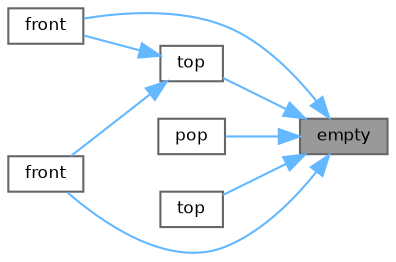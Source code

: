 digraph "empty"
{
 // LATEX_PDF_SIZE
  bgcolor="transparent";
  edge [fontname=Helvetica,fontsize=8,labelfontname=Helvetica,labelfontsize=8];
  node [fontname=Helvetica,fontsize=8,shape=box,height=0.2,width=0.4];
  rankdir="RL";
  Node1 [id="Node000001",label="empty",height=0.2,width=0.4,color="gray40", fillcolor="grey60", style="filled", fontcolor="black",tooltip="Checks if the queue is empty."];
  Node1 -> Node2 [id="edge1_Node000001_Node000002",dir="back",color="steelblue1",style="solid",tooltip=" "];
  Node2 [id="Node000002",label="front",height=0.2,width=0.4,color="grey40", fillcolor="white", style="filled",URL="$d7/de5/classchdr_1_1queue_a66ae5a391f699d2e564c2545ab9c6d82.html#a66ae5a391f699d2e564c2545ab9c6d82",tooltip="Provides access to the first element in the container."];
  Node1 -> Node3 [id="edge2_Node000001_Node000003",dir="back",color="steelblue1",style="solid",tooltip=" "];
  Node3 [id="Node000003",label="front",height=0.2,width=0.4,color="grey40", fillcolor="white", style="filled",URL="$d7/de5/classchdr_1_1queue_acbf9b62bac7333654c7862dc8cfd1e48.html#acbf9b62bac7333654c7862dc8cfd1e48",tooltip="Provides access to the first element in the container."];
  Node1 -> Node4 [id="edge3_Node000001_Node000004",dir="back",color="steelblue1",style="solid",tooltip=" "];
  Node4 [id="Node000004",label="pop",height=0.2,width=0.4,color="grey40", fillcolor="white", style="filled",URL="$d7/de5/classchdr_1_1queue_a312e7f6c761a199c1369fbe651e084f0.html#a312e7f6c761a199c1369fbe651e084f0",tooltip="Pops an element from the queue."];
  Node1 -> Node5 [id="edge4_Node000001_Node000005",dir="back",color="steelblue1",style="solid",tooltip=" "];
  Node5 [id="Node000005",label="top",height=0.2,width=0.4,color="grey40", fillcolor="white", style="filled",URL="$d7/de5/classchdr_1_1queue_a39b39a0753d600546b92d146681c30f5.html#a39b39a0753d600546b92d146681c30f5",tooltip="Provides access to the first element in the container."];
  Node1 -> Node6 [id="edge5_Node000001_Node000006",dir="back",color="steelblue1",style="solid",tooltip=" "];
  Node6 [id="Node000006",label="top",height=0.2,width=0.4,color="grey40", fillcolor="white", style="filled",URL="$d7/de5/classchdr_1_1queue_a20a753362275d34a67d855ce0105fab7.html#a20a753362275d34a67d855ce0105fab7",tooltip="Provides access to the first element in the container."];
  Node6 -> Node2 [id="edge6_Node000006_Node000002",dir="back",color="steelblue1",style="solid",tooltip=" "];
  Node6 -> Node3 [id="edge7_Node000006_Node000003",dir="back",color="steelblue1",style="solid",tooltip=" "];
}
